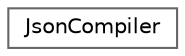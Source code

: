 digraph "Graphical Class Hierarchy"
{
 // INTERACTIVE_SVG=YES
 // LATEX_PDF_SIZE
  bgcolor="transparent";
  edge [fontname=Helvetica,fontsize=10,labelfontname=Helvetica,labelfontsize=10];
  node [fontname=Helvetica,fontsize=10,shape=box,height=0.2,width=0.4];
  rankdir="LR";
  Node0 [label="JsonCompiler",height=0.2,width=0.4,color="grey40", fillcolor="white", style="filled",URL="$d6/d2d/classJsonCompiler.html",tooltip=" "];
}
